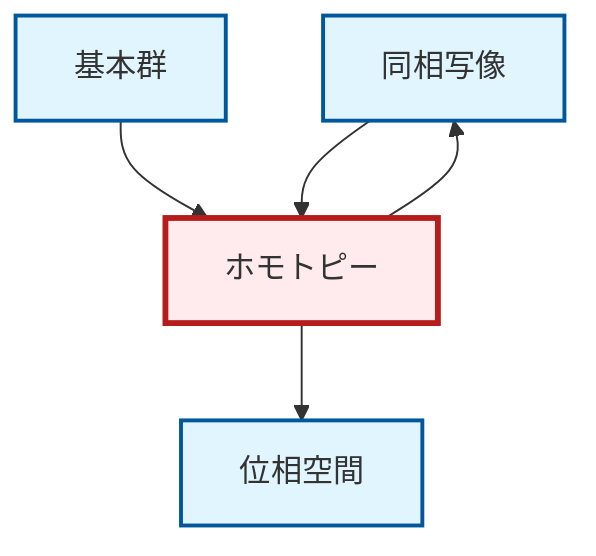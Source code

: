 graph TD
    classDef definition fill:#e1f5fe,stroke:#01579b,stroke-width:2px
    classDef theorem fill:#f3e5f5,stroke:#4a148c,stroke-width:2px
    classDef axiom fill:#fff3e0,stroke:#e65100,stroke-width:2px
    classDef example fill:#e8f5e9,stroke:#1b5e20,stroke-width:2px
    classDef current fill:#ffebee,stroke:#b71c1c,stroke-width:3px
    def-topological-space["位相空間"]:::definition
    def-homeomorphism["同相写像"]:::definition
    def-fundamental-group["基本群"]:::definition
    def-homotopy["ホモトピー"]:::definition
    def-homotopy --> def-topological-space
    def-fundamental-group --> def-homotopy
    def-homeomorphism --> def-homotopy
    def-homotopy --> def-homeomorphism
    class def-homotopy current